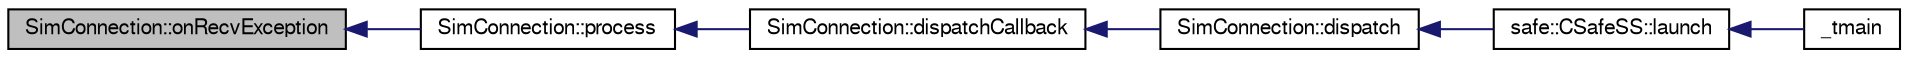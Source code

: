 digraph "SimConnection::onRecvException"
{
  bgcolor="transparent";
  edge [fontname="FreeSans",fontsize="10",labelfontname="FreeSans",labelfontsize="10"];
  node [fontname="FreeSans",fontsize="10",shape=record];
  rankdir="LR";
  Node1 [label="SimConnection::onRecvException",height=0.2,width=0.4,color="black", fillcolor="grey75", style="filled" fontcolor="black"];
  Node1 -> Node2 [dir="back",color="midnightblue",fontsize="10",style="solid",fontname="FreeSans"];
  Node2 [label="SimConnection::process",height=0.2,width=0.4,color="black",URL="$classSimConnection.html#a844284a373277064526dfafbd99bde5d"];
  Node2 -> Node3 [dir="back",color="midnightblue",fontsize="10",style="solid",fontname="FreeSans"];
  Node3 [label="SimConnection::dispatchCallback",height=0.2,width=0.4,color="black",URL="$classSimConnection.html#ae63f760488bc7984ce9db7da83a73f84"];
  Node3 -> Node4 [dir="back",color="midnightblue",fontsize="10",style="solid",fontname="FreeSans"];
  Node4 [label="SimConnection::dispatch",height=0.2,width=0.4,color="black",URL="$classSimConnection.html#a77aa02517e3d5cf6f25826d75c964e0a"];
  Node4 -> Node5 [dir="back",color="midnightblue",fontsize="10",style="solid",fontname="FreeSans"];
  Node5 [label="safe::CSafeSS::launch",height=0.2,width=0.4,color="black",URL="$classsafe_1_1CSafeSS.html#a5e9cbc5be2c3ea21c69312b5808dc448"];
  Node5 -> Node6 [dir="back",color="midnightblue",fontsize="10",style="solid",fontname="FreeSans"];
  Node6 [label="_tmain",height=0.2,width=0.4,color="black",URL="$server_2Server_8cpp.html#a353674c5af92be7fb389265cde4e5e03"];
}
